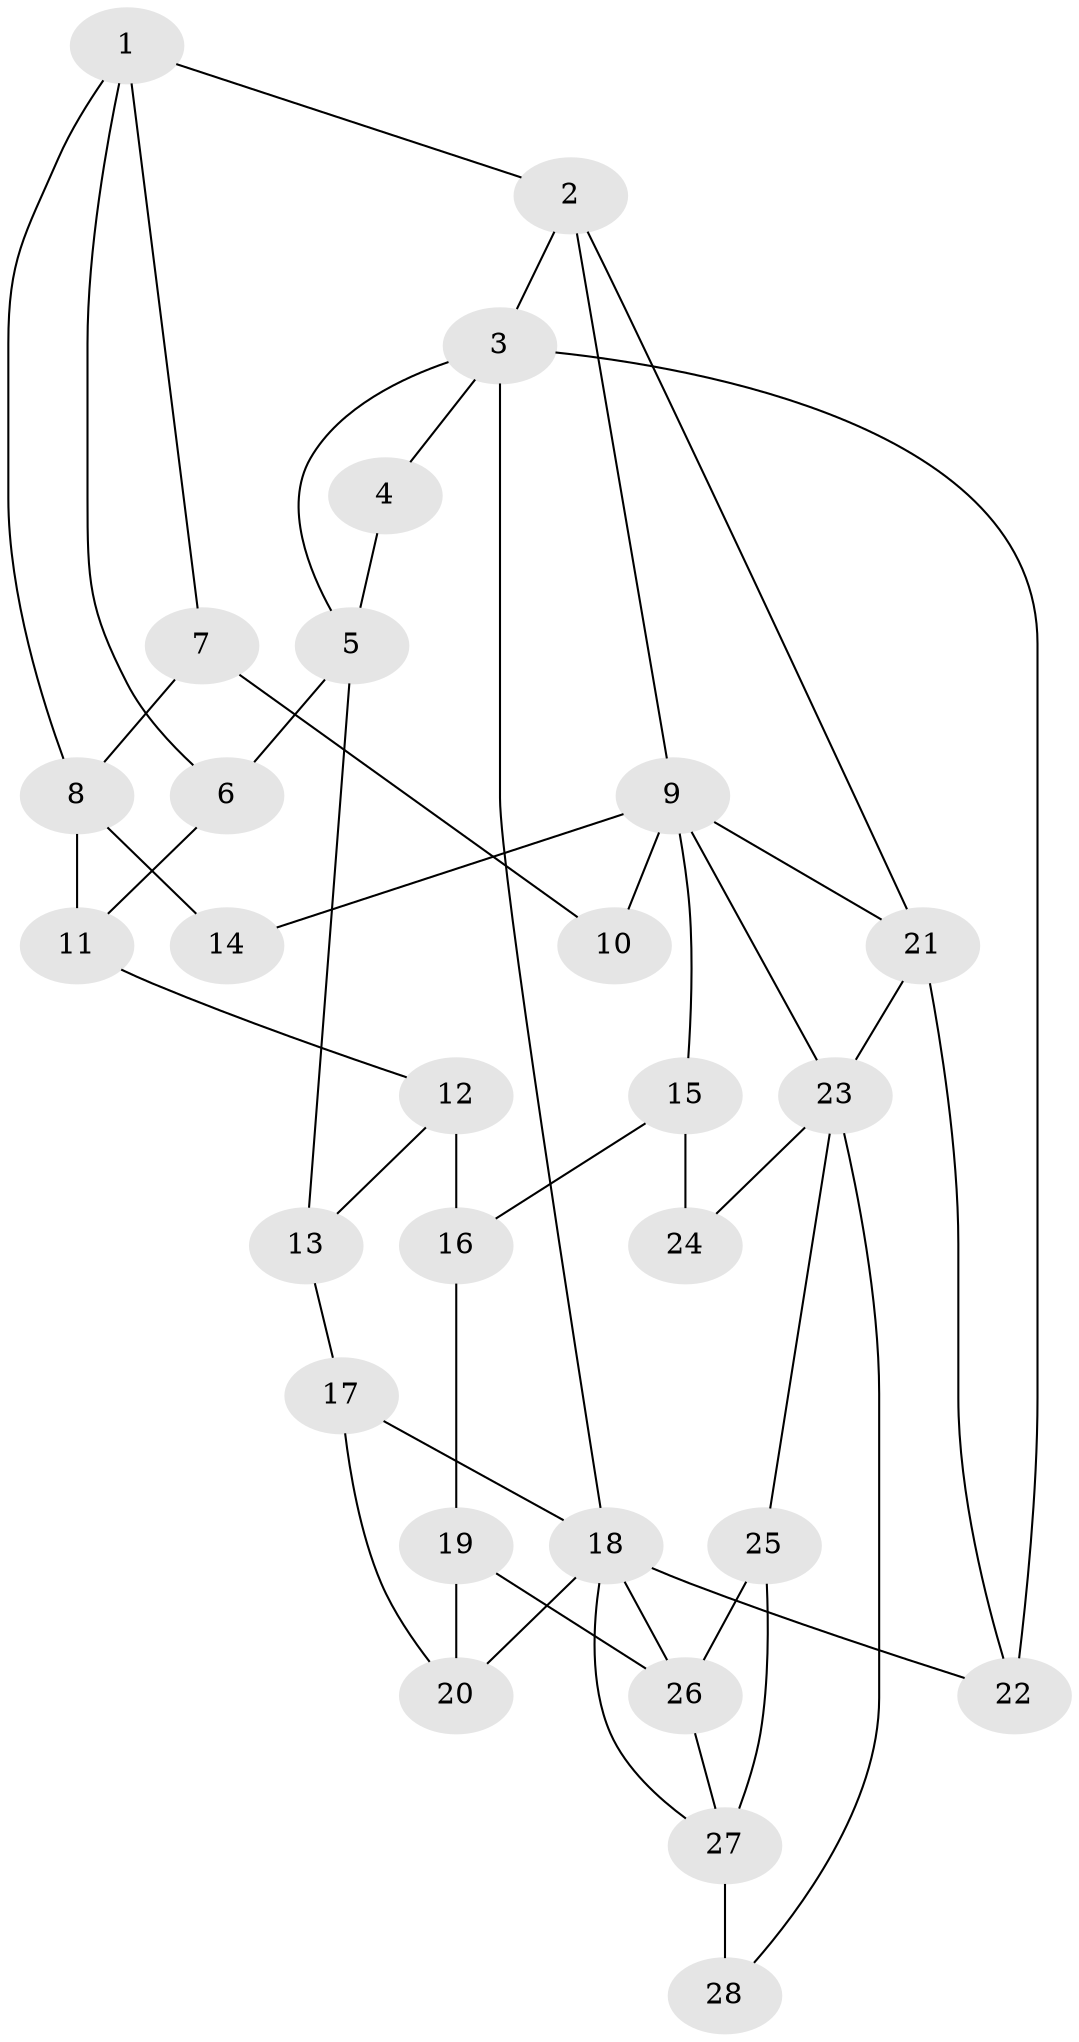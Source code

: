 // original degree distribution, {3: 0.03571428571428571, 4: 0.25, 6: 0.21428571428571427, 5: 0.5}
// Generated by graph-tools (version 1.1) at 2025/38/03/09/25 02:38:24]
// undirected, 28 vertices, 48 edges
graph export_dot {
graph [start="1"]
  node [color=gray90,style=filled];
  1;
  2;
  3;
  4;
  5;
  6;
  7;
  8;
  9;
  10;
  11;
  12;
  13;
  14;
  15;
  16;
  17;
  18;
  19;
  20;
  21;
  22;
  23;
  24;
  25;
  26;
  27;
  28;
  1 -- 2 [weight=1.0];
  1 -- 6 [weight=1.0];
  1 -- 7 [weight=1.0];
  1 -- 8 [weight=1.0];
  2 -- 3 [weight=1.0];
  2 -- 9 [weight=1.0];
  2 -- 21 [weight=1.0];
  3 -- 4 [weight=2.0];
  3 -- 5 [weight=1.0];
  3 -- 18 [weight=1.0];
  3 -- 22 [weight=2.0];
  4 -- 5 [weight=1.0];
  5 -- 6 [weight=1.0];
  5 -- 13 [weight=2.0];
  6 -- 11 [weight=1.0];
  7 -- 8 [weight=2.0];
  7 -- 10 [weight=2.0];
  8 -- 11 [weight=1.0];
  8 -- 14 [weight=2.0];
  9 -- 10 [weight=1.0];
  9 -- 14 [weight=1.0];
  9 -- 15 [weight=1.0];
  9 -- 21 [weight=1.0];
  9 -- 23 [weight=1.0];
  11 -- 12 [weight=1.0];
  12 -- 13 [weight=1.0];
  12 -- 16 [weight=1.0];
  13 -- 17 [weight=1.0];
  15 -- 16 [weight=1.0];
  15 -- 24 [weight=1.0];
  16 -- 19 [weight=1.0];
  17 -- 18 [weight=1.0];
  17 -- 20 [weight=1.0];
  18 -- 20 [weight=1.0];
  18 -- 22 [weight=1.0];
  18 -- 26 [weight=1.0];
  18 -- 27 [weight=1.0];
  19 -- 20 [weight=1.0];
  19 -- 26 [weight=1.0];
  21 -- 22 [weight=1.0];
  21 -- 23 [weight=1.0];
  23 -- 24 [weight=2.0];
  23 -- 25 [weight=1.0];
  23 -- 28 [weight=1.0];
  25 -- 26 [weight=1.0];
  25 -- 27 [weight=1.0];
  26 -- 27 [weight=1.0];
  27 -- 28 [weight=2.0];
}
